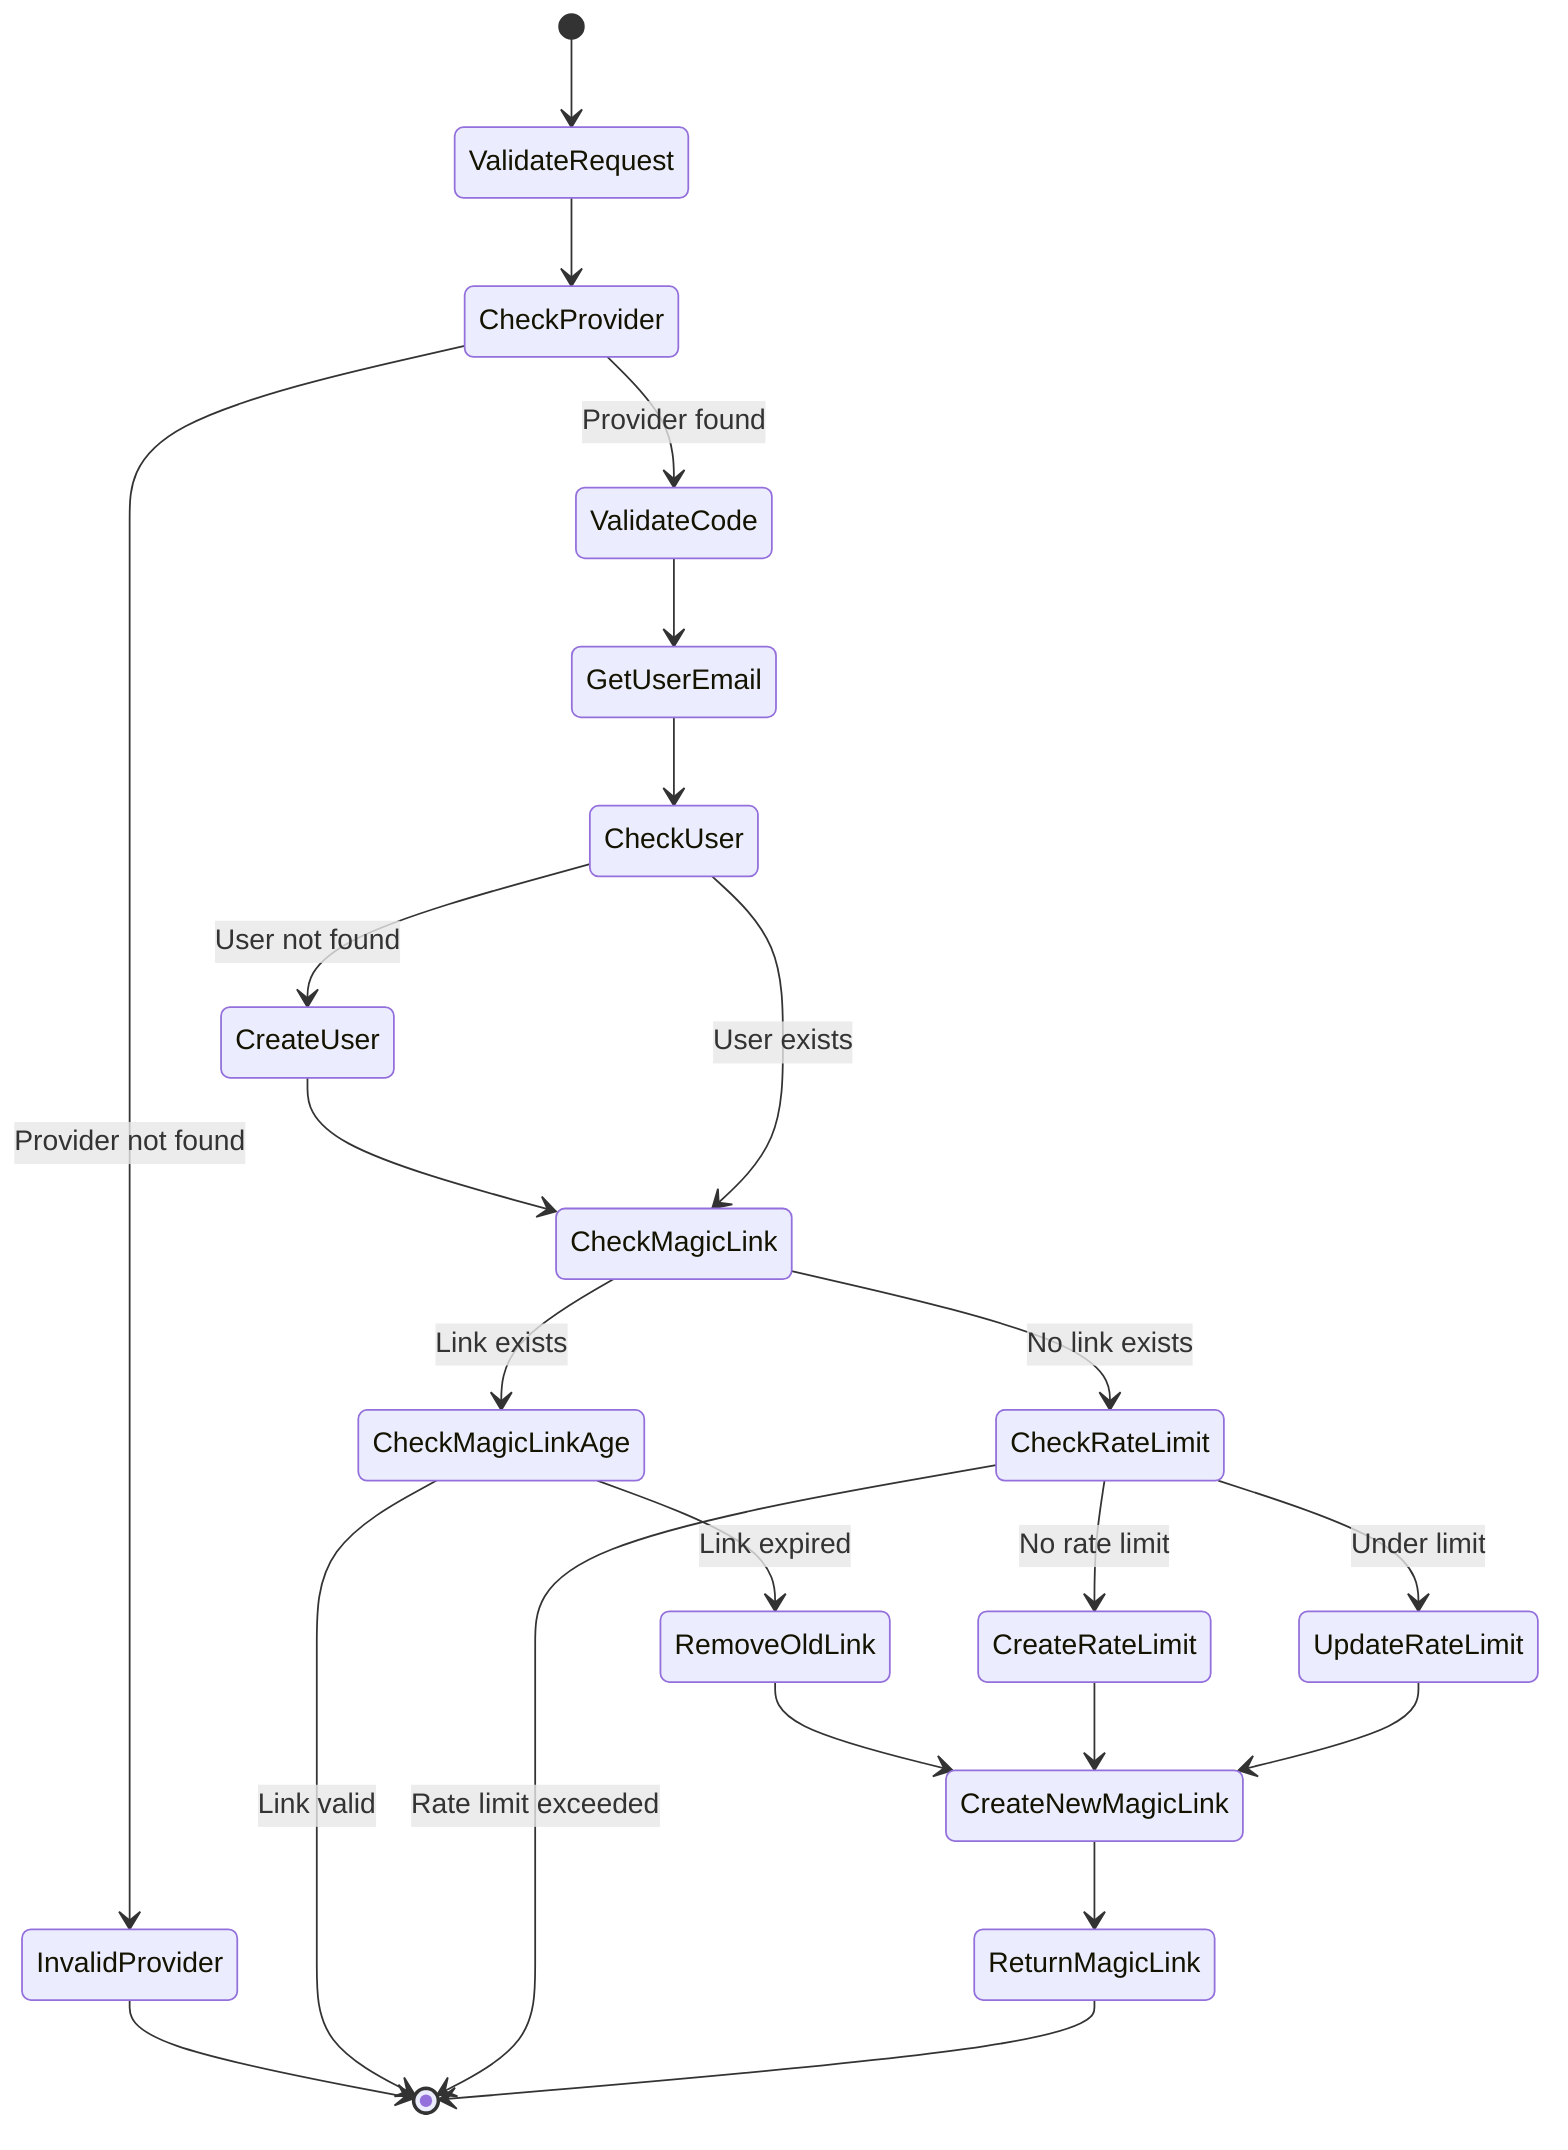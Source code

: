 stateDiagram-v2
    [*] --> ValidateRequest
    ValidateRequest --> CheckProvider
    CheckProvider --> InvalidProvider : Provider not found
    InvalidProvider --> [*]
    CheckProvider --> ValidateCode : Provider found
    ValidateCode --> GetUserEmail
    GetUserEmail --> CheckUser
    CheckUser --> CreateUser : User not found
    CreateUser --> CheckMagicLink
    CheckUser --> CheckMagicLink : User exists
    CheckMagicLink --> CheckMagicLinkAge : Link exists
    CheckMagicLinkAge --> RemoveOldLink : Link expired
    CheckMagicLinkAge --> [*] : Link valid
    RemoveOldLink --> CreateNewMagicLink
    CheckMagicLink --> CheckRateLimit : No link exists
    CheckRateLimit --> CreateRateLimit : No rate limit
    CheckRateLimit --> UpdateRateLimit : Under limit
    CheckRateLimit --> [*] : Rate limit exceeded
    CreateRateLimit --> CreateNewMagicLink
    UpdateRateLimit --> CreateNewMagicLink
    CreateNewMagicLink --> ReturnMagicLink
    ReturnMagicLink --> [*]
